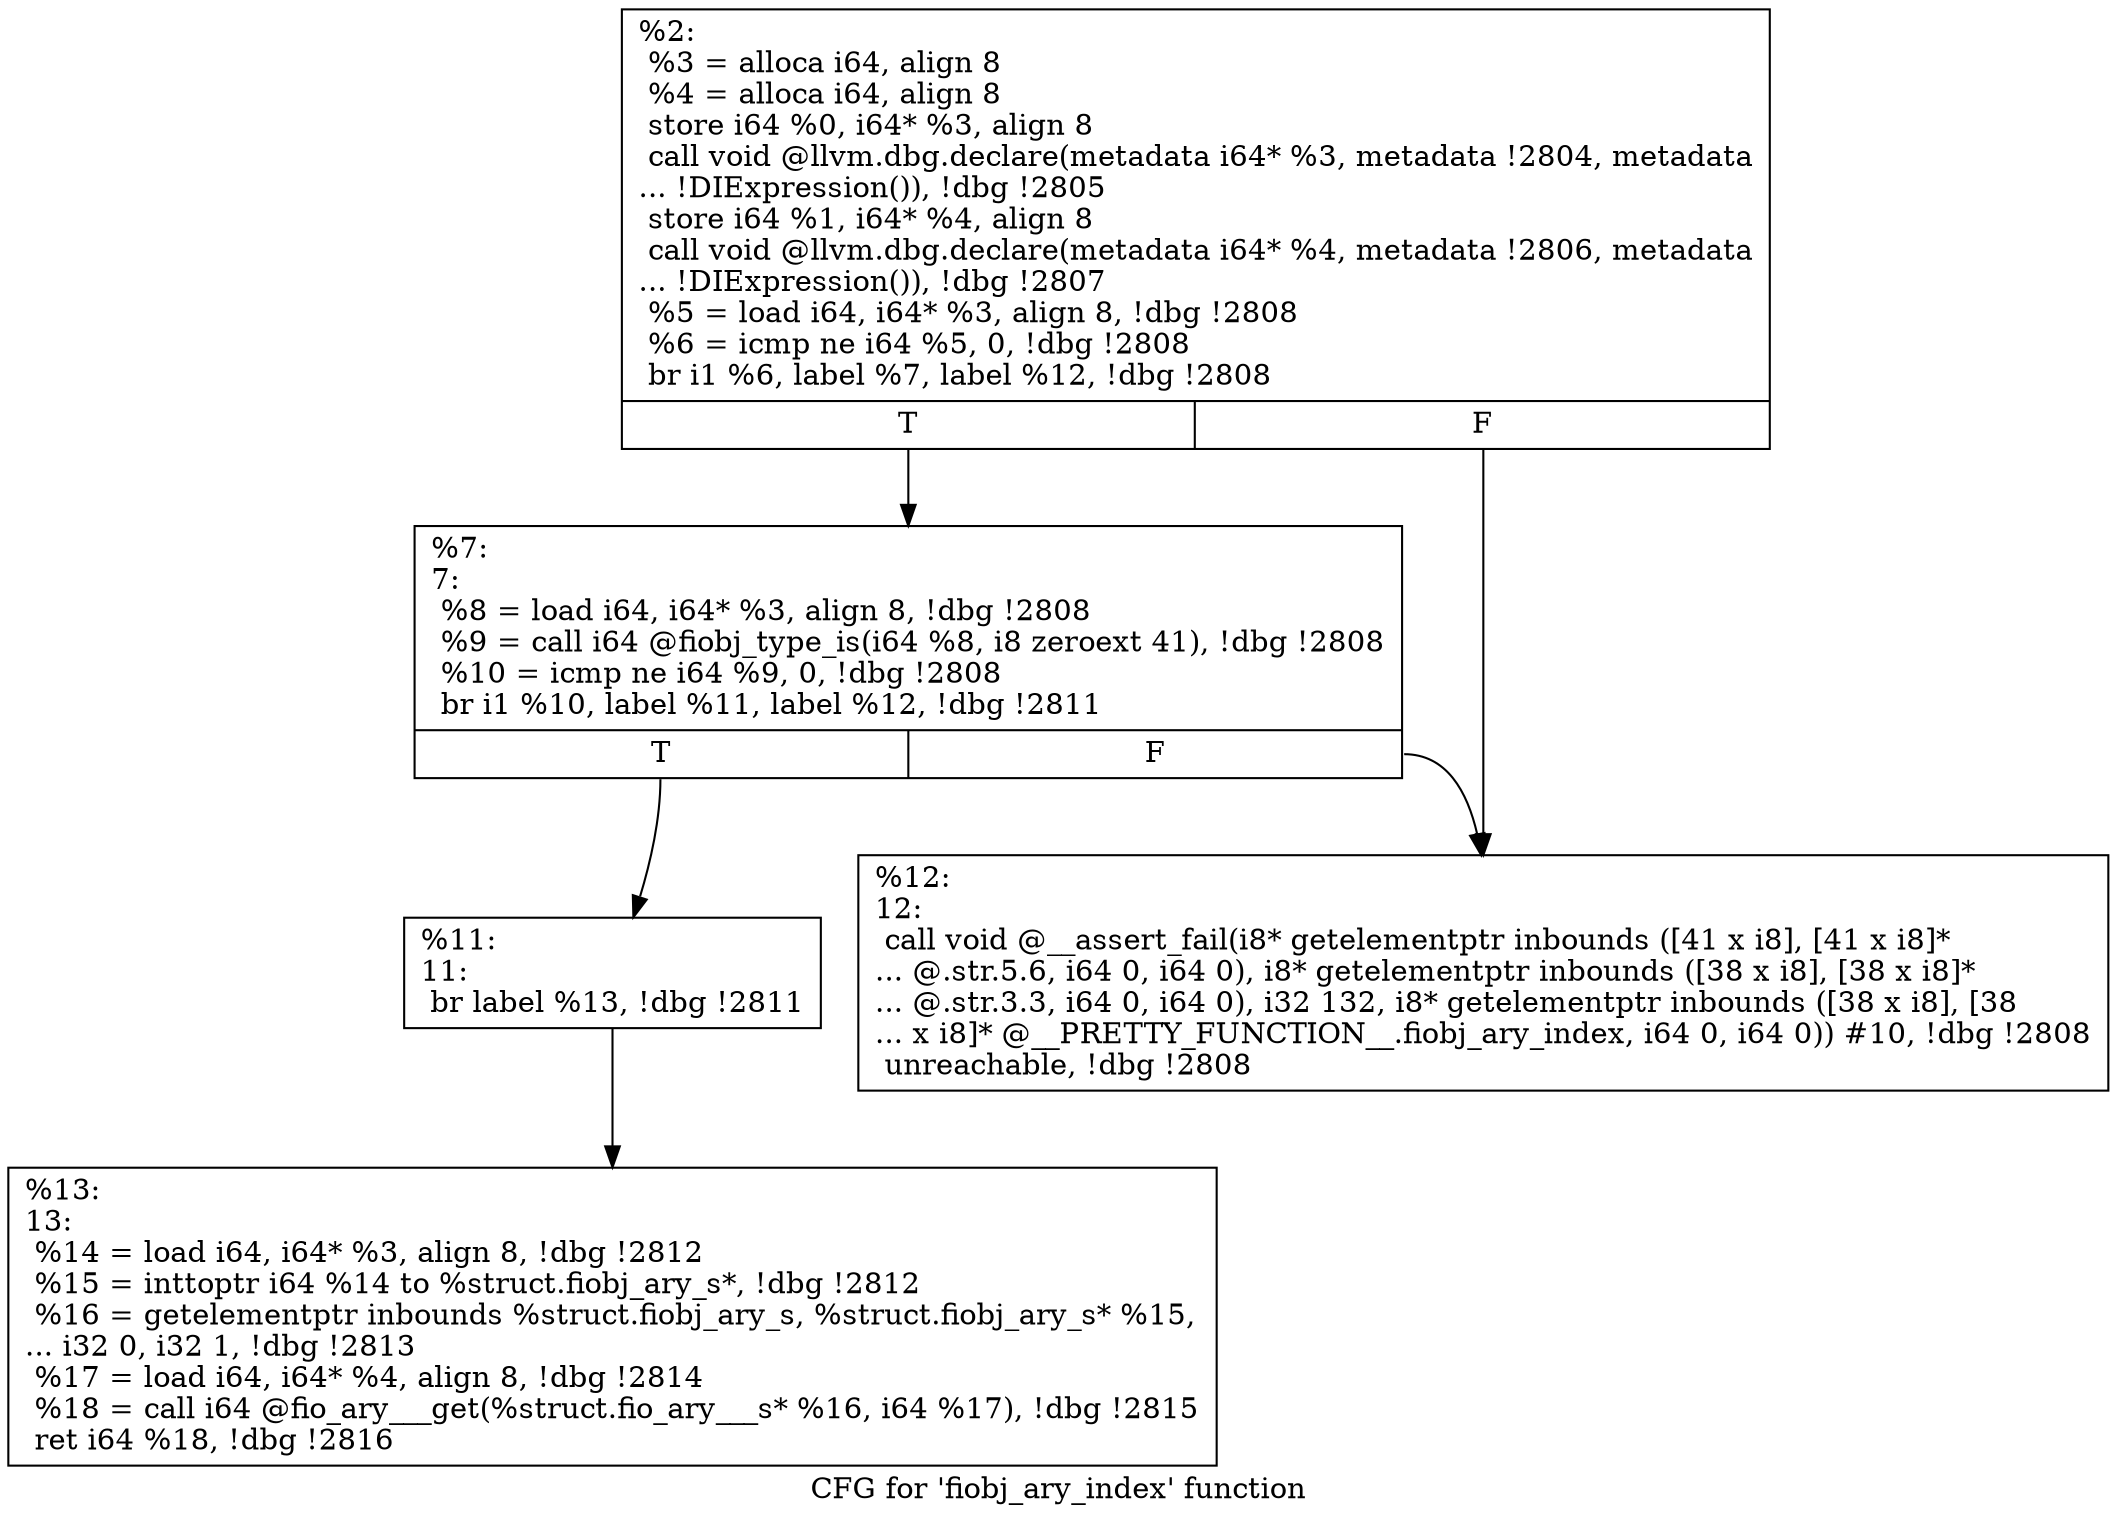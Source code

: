 digraph "CFG for 'fiobj_ary_index' function" {
	label="CFG for 'fiobj_ary_index' function";

	Node0x556851a59fd0 [shape=record,label="{%2:\l  %3 = alloca i64, align 8\l  %4 = alloca i64, align 8\l  store i64 %0, i64* %3, align 8\l  call void @llvm.dbg.declare(metadata i64* %3, metadata !2804, metadata\l... !DIExpression()), !dbg !2805\l  store i64 %1, i64* %4, align 8\l  call void @llvm.dbg.declare(metadata i64* %4, metadata !2806, metadata\l... !DIExpression()), !dbg !2807\l  %5 = load i64, i64* %3, align 8, !dbg !2808\l  %6 = icmp ne i64 %5, 0, !dbg !2808\l  br i1 %6, label %7, label %12, !dbg !2808\l|{<s0>T|<s1>F}}"];
	Node0x556851a59fd0:s0 -> Node0x556851a5b1e0;
	Node0x556851a59fd0:s1 -> Node0x556851a5b280;
	Node0x556851a5b1e0 [shape=record,label="{%7:\l7:                                                \l  %8 = load i64, i64* %3, align 8, !dbg !2808\l  %9 = call i64 @fiobj_type_is(i64 %8, i8 zeroext 41), !dbg !2808\l  %10 = icmp ne i64 %9, 0, !dbg !2808\l  br i1 %10, label %11, label %12, !dbg !2811\l|{<s0>T|<s1>F}}"];
	Node0x556851a5b1e0:s0 -> Node0x556851a5b230;
	Node0x556851a5b1e0:s1 -> Node0x556851a5b280;
	Node0x556851a5b230 [shape=record,label="{%11:\l11:                                               \l  br label %13, !dbg !2811\l}"];
	Node0x556851a5b230 -> Node0x556851a5b2d0;
	Node0x556851a5b280 [shape=record,label="{%12:\l12:                                               \l  call void @__assert_fail(i8* getelementptr inbounds ([41 x i8], [41 x i8]*\l... @.str.5.6, i64 0, i64 0), i8* getelementptr inbounds ([38 x i8], [38 x i8]*\l... @.str.3.3, i64 0, i64 0), i32 132, i8* getelementptr inbounds ([38 x i8], [38\l... x i8]* @__PRETTY_FUNCTION__.fiobj_ary_index, i64 0, i64 0)) #10, !dbg !2808\l  unreachable, !dbg !2808\l}"];
	Node0x556851a5b2d0 [shape=record,label="{%13:\l13:                                               \l  %14 = load i64, i64* %3, align 8, !dbg !2812\l  %15 = inttoptr i64 %14 to %struct.fiobj_ary_s*, !dbg !2812\l  %16 = getelementptr inbounds %struct.fiobj_ary_s, %struct.fiobj_ary_s* %15,\l... i32 0, i32 1, !dbg !2813\l  %17 = load i64, i64* %4, align 8, !dbg !2814\l  %18 = call i64 @fio_ary___get(%struct.fio_ary___s* %16, i64 %17), !dbg !2815\l  ret i64 %18, !dbg !2816\l}"];
}
